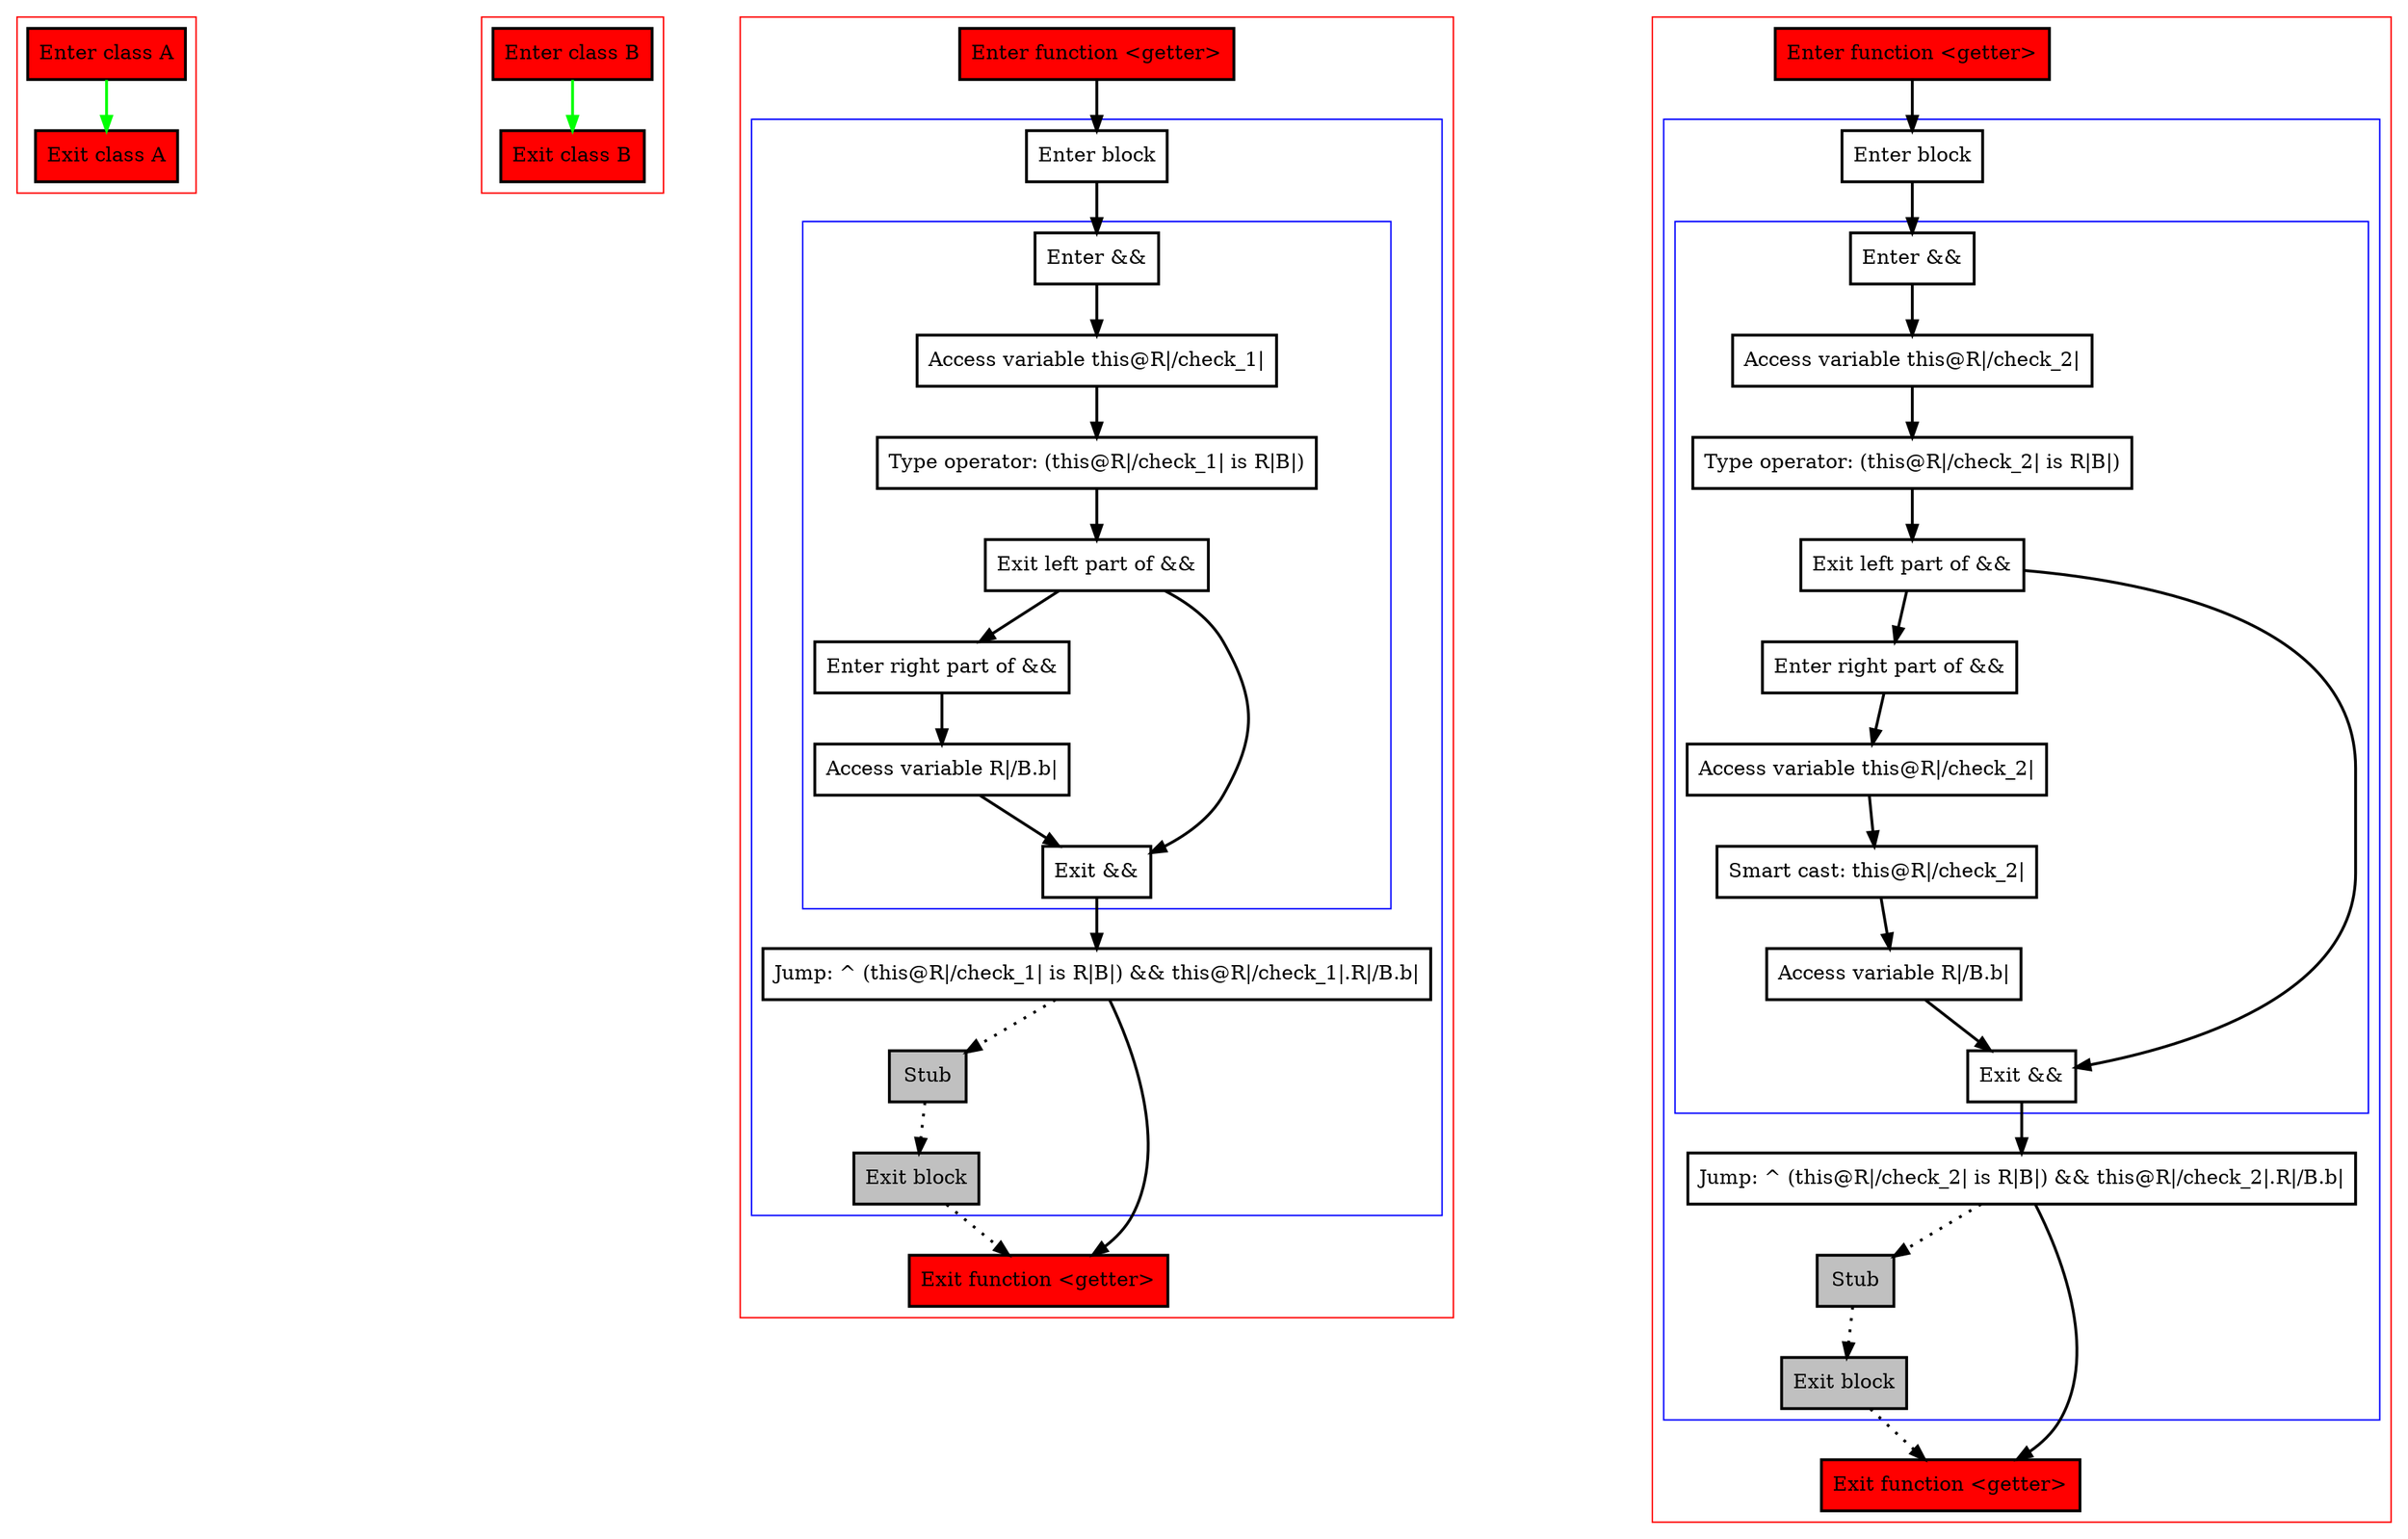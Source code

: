 digraph thisOfExtensionProperty_kt {
    graph [nodesep=3]
    node [shape=box penwidth=2]
    edge [penwidth=2]

    subgraph cluster_0 {
        color=red
        0 [label="Enter class A" style="filled" fillcolor=red];
        1 [label="Exit class A" style="filled" fillcolor=red];
    }
    0 -> {1} [color=green];

    subgraph cluster_1 {
        color=red
        2 [label="Enter class B" style="filled" fillcolor=red];
        3 [label="Exit class B" style="filled" fillcolor=red];
    }
    2 -> {3} [color=green];

    subgraph cluster_2 {
        color=red
        4 [label="Enter function <getter>" style="filled" fillcolor=red];
        subgraph cluster_3 {
            color=blue
            5 [label="Enter block"];
            subgraph cluster_4 {
                color=blue
                6 [label="Enter &&"];
                7 [label="Access variable this@R|/check_1|"];
                8 [label="Type operator: (this@R|/check_1| is R|B|)"];
                9 [label="Exit left part of &&"];
                10 [label="Enter right part of &&"];
                11 [label="Access variable R|/B.b|"];
                12 [label="Exit &&"];
            }
            13 [label="Jump: ^ (this@R|/check_1| is R|B|) && this@R|/check_1|.R|/B.b|"];
            14 [label="Stub" style="filled" fillcolor=gray];
            15 [label="Exit block" style="filled" fillcolor=gray];
        }
        16 [label="Exit function <getter>" style="filled" fillcolor=red];
    }
    4 -> {5};
    5 -> {6};
    6 -> {7};
    7 -> {8};
    8 -> {9};
    9 -> {10 12};
    10 -> {11};
    11 -> {12};
    12 -> {13};
    13 -> {16};
    13 -> {14} [style=dotted];
    14 -> {15} [style=dotted];
    15 -> {16} [style=dotted];

    subgraph cluster_5 {
        color=red
        17 [label="Enter function <getter>" style="filled" fillcolor=red];
        subgraph cluster_6 {
            color=blue
            18 [label="Enter block"];
            subgraph cluster_7 {
                color=blue
                19 [label="Enter &&"];
                20 [label="Access variable this@R|/check_2|"];
                21 [label="Type operator: (this@R|/check_2| is R|B|)"];
                22 [label="Exit left part of &&"];
                23 [label="Enter right part of &&"];
                24 [label="Access variable this@R|/check_2|"];
                25 [label="Smart cast: this@R|/check_2|"];
                26 [label="Access variable R|/B.b|"];
                27 [label="Exit &&"];
            }
            28 [label="Jump: ^ (this@R|/check_2| is R|B|) && this@R|/check_2|.R|/B.b|"];
            29 [label="Stub" style="filled" fillcolor=gray];
            30 [label="Exit block" style="filled" fillcolor=gray];
        }
        31 [label="Exit function <getter>" style="filled" fillcolor=red];
    }
    17 -> {18};
    18 -> {19};
    19 -> {20};
    20 -> {21};
    21 -> {22};
    22 -> {23 27};
    23 -> {24};
    24 -> {25};
    25 -> {26};
    26 -> {27};
    27 -> {28};
    28 -> {31};
    28 -> {29} [style=dotted];
    29 -> {30} [style=dotted];
    30 -> {31} [style=dotted];

}
